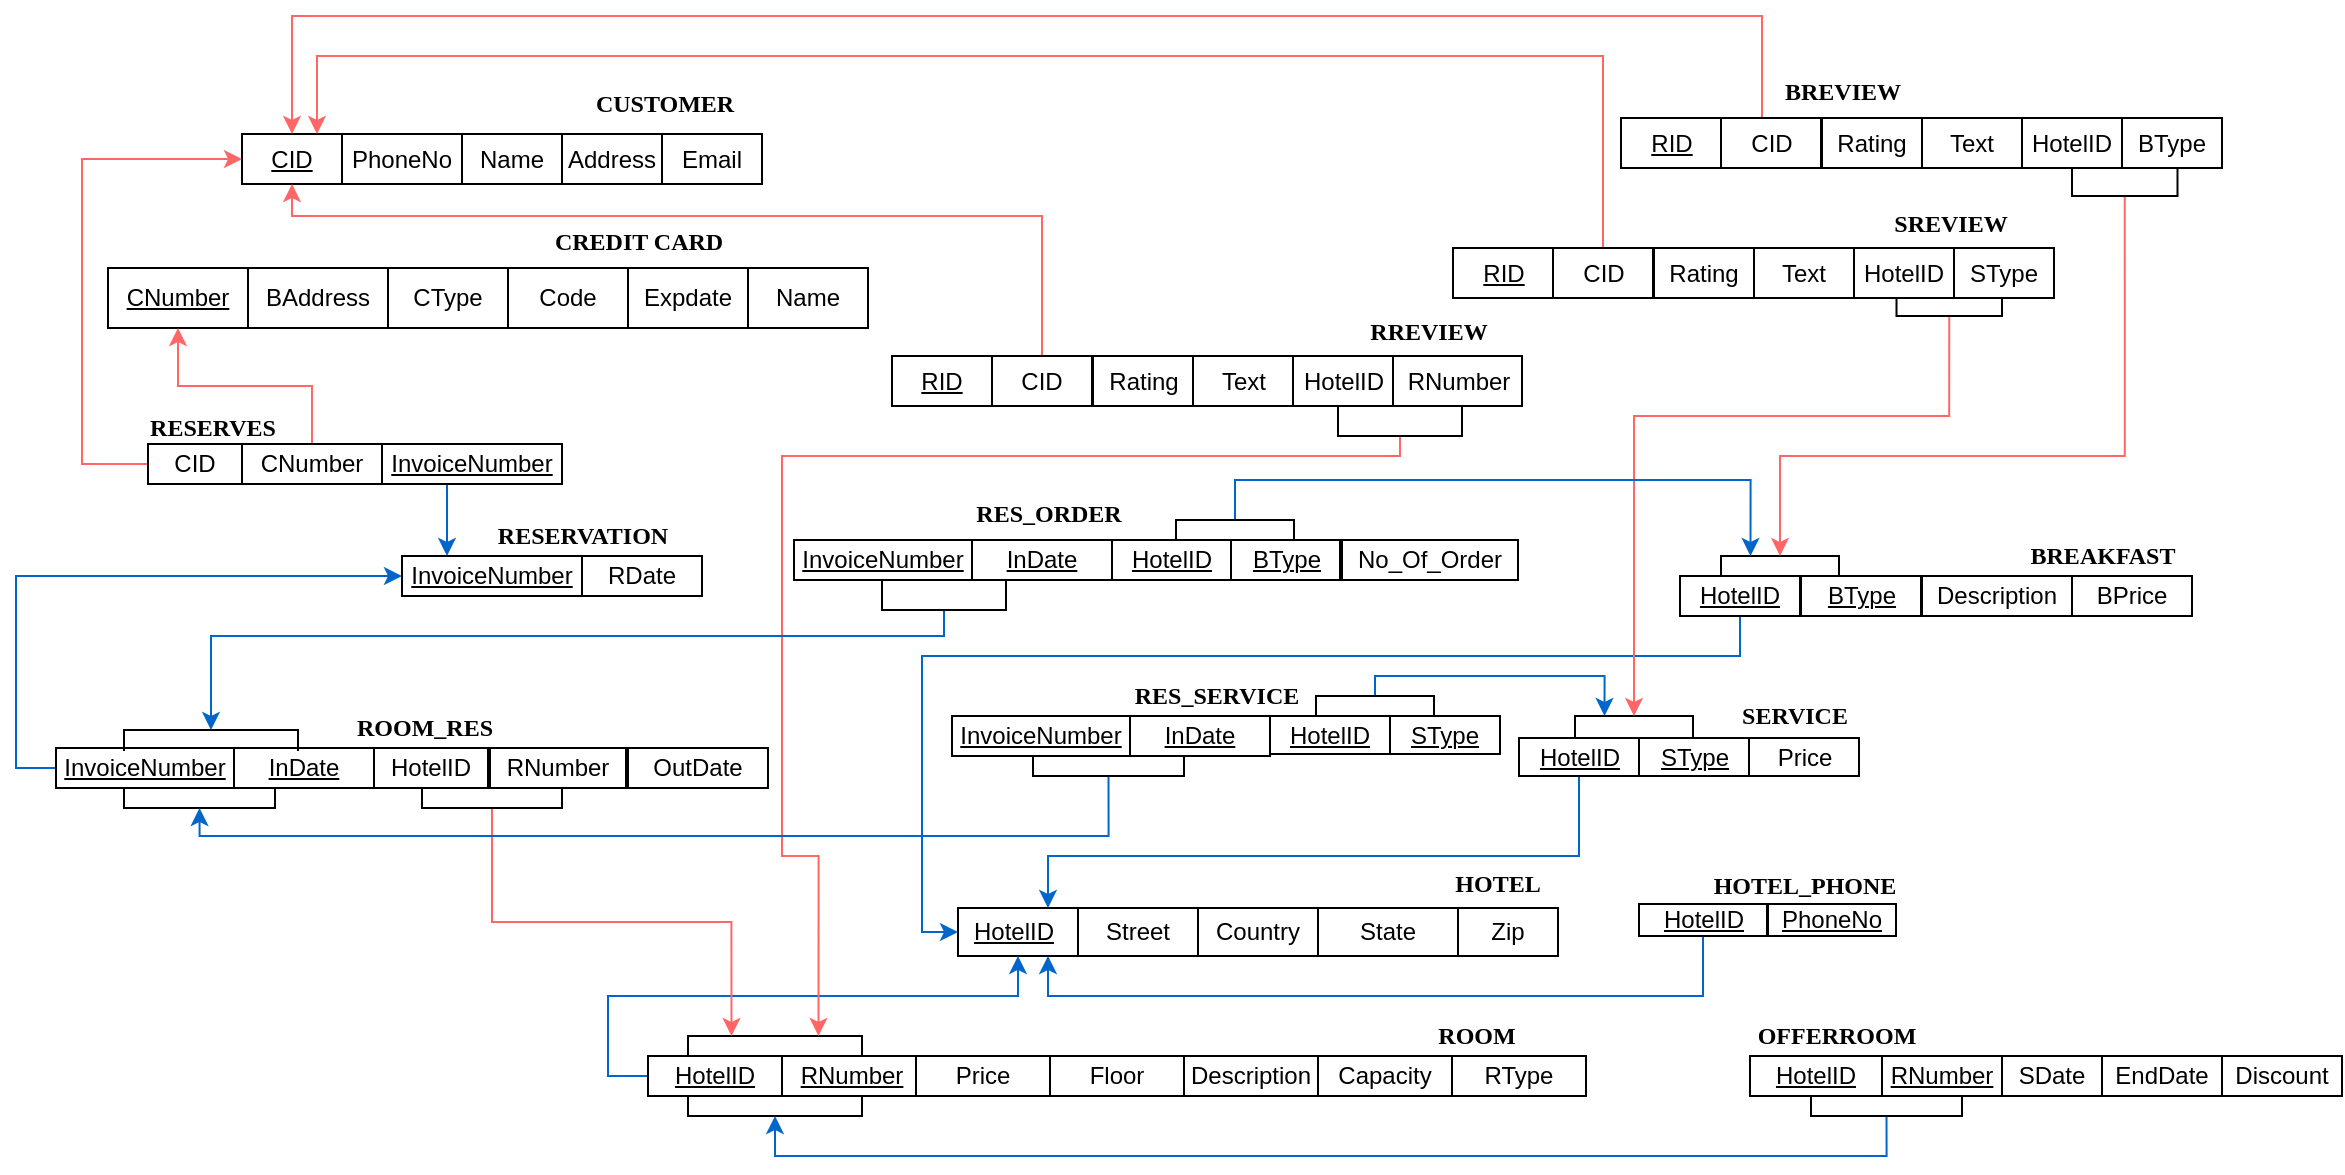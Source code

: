 <mxfile version="13.7.9" type="device" pages="2"><diagram name="Page-1" id="efa7a0a1-bf9b-a30e-e6df-94a7791c09e9"><mxGraphModel dx="2156" dy="666" grid="1" gridSize="10" guides="1" tooltips="1" connect="1" arrows="1" fold="1" page="1" pageScale="1" pageWidth="826" pageHeight="1169" background="#ffffff" math="0" shadow="0"><root><mxCell id="0"/><mxCell id="1" parent="0"/><mxCell id="9nVttLgA1WMZ91mnEe1L-120" value="" style="rounded=0;whiteSpace=wrap;html=1;" parent="1" vertex="1"><mxGeometry x="448" y="876" width="60" height="24" as="geometry"/></mxCell><mxCell id="9nVttLgA1WMZ91mnEe1L-121" value="Zip" style="rounded=0;whiteSpace=wrap;html=1;" parent="1" vertex="1"><mxGeometry x="698" y="876" width="50" height="24" as="geometry"/></mxCell><mxCell id="9nVttLgA1WMZ91mnEe1L-122" value="Street" style="whiteSpace=wrap;html=1;" parent="1" vertex="1"><mxGeometry x="508" y="876" width="60" height="24" as="geometry"/></mxCell><mxCell id="9nVttLgA1WMZ91mnEe1L-127" value="&lt;u&gt;HotelID&lt;/u&gt;" style="text;html=1;strokeColor=none;fillColor=none;align=center;verticalAlign=middle;whiteSpace=wrap;rounded=0;" parent="1" vertex="1"><mxGeometry x="456" y="878" width="40" height="20" as="geometry"/></mxCell><mxCell id="9nVttLgA1WMZ91mnEe1L-128" value="Country" style="rounded=0;whiteSpace=wrap;html=1;" parent="1" vertex="1"><mxGeometry x="568" y="876" width="60" height="24" as="geometry"/></mxCell><mxCell id="9nVttLgA1WMZ91mnEe1L-129" value="State" style="rounded=0;whiteSpace=wrap;html=1;" parent="1" vertex="1"><mxGeometry x="628" y="876" width="70" height="24" as="geometry"/></mxCell><mxCell id="9nVttLgA1WMZ91mnEe1L-130" value="&lt;font face=&quot;Times New Roman&quot;&gt;&lt;b&gt;HOTEL&lt;/b&gt;&lt;/font&gt;" style="text;html=1;strokeColor=none;fillColor=none;align=center;verticalAlign=middle;whiteSpace=wrap;rounded=0;" parent="1" vertex="1"><mxGeometry x="698" y="854" width="40" height="20" as="geometry"/></mxCell><mxCell id="nEgtMDDTX5-OxtlX7NQl-19" style="edgeStyle=orthogonalEdgeStyle;rounded=0;orthogonalLoop=1;jettySize=auto;html=1;exitX=0;exitY=0.5;exitDx=0;exitDy=0;entryX=0.5;entryY=1;entryDx=0;entryDy=0;strokeColor=#0066CC;" parent="1" source="9nVttLgA1WMZ91mnEe1L-131" target="9nVttLgA1WMZ91mnEe1L-120" edge="1"><mxGeometry relative="1" as="geometry"><Array as="points"><mxPoint x="273" y="960"/><mxPoint x="273" y="920"/><mxPoint x="478" y="920"/></Array></mxGeometry></mxCell><mxCell id="9nVttLgA1WMZ91mnEe1L-131" value="&lt;u&gt;HotelID&lt;/u&gt;" style="rounded=0;whiteSpace=wrap;html=1;" parent="1" vertex="1"><mxGeometry x="293" y="950" width="67" height="20" as="geometry"/></mxCell><mxCell id="9nVttLgA1WMZ91mnEe1L-132" value="" style="rounded=0;whiteSpace=wrap;html=1;" parent="1" vertex="1"><mxGeometry x="360" y="950" width="67" height="20" as="geometry"/></mxCell><mxCell id="9nVttLgA1WMZ91mnEe1L-133" value="Price" style="rounded=0;whiteSpace=wrap;html=1;" parent="1" vertex="1"><mxGeometry x="427" y="950" width="67" height="20" as="geometry"/></mxCell><mxCell id="9nVttLgA1WMZ91mnEe1L-134" value="Floor" style="rounded=0;whiteSpace=wrap;html=1;" parent="1" vertex="1"><mxGeometry x="494" y="950" width="67" height="20" as="geometry"/></mxCell><mxCell id="9nVttLgA1WMZ91mnEe1L-135" value="RType" style="rounded=0;whiteSpace=wrap;html=1;" parent="1" vertex="1"><mxGeometry x="695" y="950" width="67" height="20" as="geometry"/></mxCell><mxCell id="9nVttLgA1WMZ91mnEe1L-136" value="Capacity" style="rounded=0;whiteSpace=wrap;html=1;" parent="1" vertex="1"><mxGeometry x="628" y="950" width="67" height="20" as="geometry"/></mxCell><mxCell id="9nVttLgA1WMZ91mnEe1L-137" value="Description" style="rounded=0;whiteSpace=wrap;html=1;" parent="1" vertex="1"><mxGeometry x="561" y="950" width="67" height="20" as="geometry"/></mxCell><mxCell id="9nVttLgA1WMZ91mnEe1L-141" value="&lt;u&gt;RNumber&lt;/u&gt;" style="text;html=1;strokeColor=none;fillColor=none;align=center;verticalAlign=middle;whiteSpace=wrap;rounded=0;" parent="1" vertex="1"><mxGeometry x="375" y="950" width="40" height="20" as="geometry"/></mxCell><mxCell id="9nVttLgA1WMZ91mnEe1L-143" value="&lt;font face=&quot;Times New Roman&quot;&gt;&lt;b&gt;ROOM&lt;/b&gt;&lt;/font&gt;" style="text;html=1;align=center;verticalAlign=middle;resizable=0;points=[];autosize=1;" parent="1" vertex="1"><mxGeometry x="682" y="930" width="50" height="20" as="geometry"/></mxCell><mxCell id="9nVttLgA1WMZ91mnEe1L-144" value="&lt;u&gt;CID&lt;/u&gt;" style="rounded=0;whiteSpace=wrap;html=1;" parent="1" vertex="1"><mxGeometry x="90" y="489" width="50" height="25" as="geometry"/></mxCell><mxCell id="9nVttLgA1WMZ91mnEe1L-145" value="PhoneNo" style="rounded=0;whiteSpace=wrap;html=1;" parent="1" vertex="1"><mxGeometry x="140" y="489" width="60" height="25" as="geometry"/></mxCell><mxCell id="9nVttLgA1WMZ91mnEe1L-146" value="Name" style="rounded=0;whiteSpace=wrap;html=1;" parent="1" vertex="1"><mxGeometry x="200" y="489" width="50" height="25" as="geometry"/></mxCell><mxCell id="9nVttLgA1WMZ91mnEe1L-147" value="Address" style="rounded=0;whiteSpace=wrap;html=1;" parent="1" vertex="1"><mxGeometry x="250" y="489" width="50" height="25" as="geometry"/></mxCell><mxCell id="9nVttLgA1WMZ91mnEe1L-148" value="Email" style="rounded=0;whiteSpace=wrap;html=1;" parent="1" vertex="1"><mxGeometry x="300" y="489" width="50" height="25" as="geometry"/></mxCell><mxCell id="9nVttLgA1WMZ91mnEe1L-149" value="&lt;u&gt;CNumber&lt;/u&gt;" style="rounded=0;whiteSpace=wrap;html=1;" parent="1" vertex="1"><mxGeometry x="23" y="556" width="70" height="30" as="geometry"/></mxCell><mxCell id="9nVttLgA1WMZ91mnEe1L-150" value="BAddress" style="rounded=0;whiteSpace=wrap;html=1;" parent="1" vertex="1"><mxGeometry x="93" y="556" width="70" height="30" as="geometry"/></mxCell><mxCell id="9nVttLgA1WMZ91mnEe1L-151" value="CType" style="rounded=0;whiteSpace=wrap;html=1;" parent="1" vertex="1"><mxGeometry x="163" y="556" width="60" height="30" as="geometry"/></mxCell><mxCell id="9nVttLgA1WMZ91mnEe1L-152" value="Code" style="rounded=0;whiteSpace=wrap;html=1;" parent="1" vertex="1"><mxGeometry x="223" y="556" width="60" height="30" as="geometry"/></mxCell><mxCell id="9nVttLgA1WMZ91mnEe1L-153" value="Expdate" style="rounded=0;whiteSpace=wrap;html=1;" parent="1" vertex="1"><mxGeometry x="283" y="556" width="60" height="30" as="geometry"/></mxCell><mxCell id="9nVttLgA1WMZ91mnEe1L-154" value="Name" style="rounded=0;whiteSpace=wrap;html=1;" parent="1" vertex="1"><mxGeometry x="343" y="556" width="60" height="30" as="geometry"/></mxCell><mxCell id="9nVttLgA1WMZ91mnEe1L-158" value="&lt;font face=&quot;Times New Roman&quot;&gt;&lt;b&gt;CUSTOMER&lt;/b&gt;&lt;/font&gt;" style="text;html=1;align=center;verticalAlign=middle;resizable=0;points=[];autosize=1;" parent="1" vertex="1"><mxGeometry x="261" y="464" width="80" height="20" as="geometry"/></mxCell><mxCell id="9nVttLgA1WMZ91mnEe1L-159" value="&lt;font face=&quot;Times New Roman&quot;&gt;&lt;b&gt;CREDIT CARD&lt;/b&gt;&lt;/font&gt;" style="text;html=1;align=center;verticalAlign=middle;resizable=0;points=[];autosize=1;" parent="1" vertex="1"><mxGeometry x="715.5" y="557" width="100" height="20" as="geometry"/></mxCell><mxCell id="9nVttLgA1WMZ91mnEe1L-161" value="&lt;u&gt;InDate&lt;/u&gt;" style="rounded=0;whiteSpace=wrap;html=1;" parent="1" vertex="1"><mxGeometry x="86" y="796" width="70" height="20" as="geometry"/></mxCell><mxCell id="9nVttLgA1WMZ91mnEe1L-163" value="&lt;font face=&quot;Times New Roman&quot;&gt;&lt;b&gt;ROOM_RES&lt;/b&gt;&lt;/font&gt;" style="text;html=1;align=center;verticalAlign=middle;resizable=0;points=[];autosize=1;" parent="1" vertex="1"><mxGeometry x="141" y="776" width="80" height="20" as="geometry"/></mxCell><mxCell id="9nVttLgA1WMZ91mnEe1L-165" value="&lt;u&gt;SType&lt;/u&gt;" style="rounded=0;whiteSpace=wrap;html=1;" parent="1" vertex="1"><mxGeometry x="788.5" y="791" width="55" height="19" as="geometry"/></mxCell><mxCell id="9nVttLgA1WMZ91mnEe1L-177" style="edgeStyle=orthogonalEdgeStyle;rounded=0;orthogonalLoop=1;jettySize=auto;html=1;exitX=0.5;exitY=1;exitDx=0;exitDy=0;entryX=0.75;entryY=0;entryDx=0;entryDy=0;strokeColor=#0066CC;" parent="1" source="9nVttLgA1WMZ91mnEe1L-167" target="9nVttLgA1WMZ91mnEe1L-120" edge="1"><mxGeometry relative="1" as="geometry"><mxPoint x="396" y="870" as="targetPoint"/><Array as="points"><mxPoint x="759" y="850"/><mxPoint x="493" y="850"/></Array></mxGeometry></mxCell><mxCell id="9nVttLgA1WMZ91mnEe1L-167" value="&lt;u&gt;HotelID&lt;/u&gt;" style="rounded=0;whiteSpace=wrap;html=1;" parent="1" vertex="1"><mxGeometry x="728.5" y="791" width="60" height="19" as="geometry"/></mxCell><mxCell id="9nVttLgA1WMZ91mnEe1L-168" value="Price" style="rounded=0;whiteSpace=wrap;html=1;" parent="1" vertex="1"><mxGeometry x="843.5" y="791" width="55" height="19" as="geometry"/></mxCell><mxCell id="9nVttLgA1WMZ91mnEe1L-176" style="edgeStyle=orthogonalEdgeStyle;rounded=0;orthogonalLoop=1;jettySize=auto;html=1;exitX=0.5;exitY=1;exitDx=0;exitDy=0;strokeColor=#0066CC;entryX=0;entryY=0.5;entryDx=0;entryDy=0;" parent="1" source="9nVttLgA1WMZ91mnEe1L-170" target="9nVttLgA1WMZ91mnEe1L-120" edge="1"><mxGeometry relative="1" as="geometry"><Array as="points"><mxPoint x="839" y="750"/><mxPoint x="430" y="750"/><mxPoint x="430" y="888"/></Array><mxPoint x="450" y="876" as="targetPoint"/></mxGeometry></mxCell><mxCell id="9nVttLgA1WMZ91mnEe1L-170" value="&lt;u&gt;HotelID&lt;/u&gt;" style="rounded=0;whiteSpace=wrap;html=1;" parent="1" vertex="1"><mxGeometry x="809" y="710" width="60" height="20" as="geometry"/></mxCell><mxCell id="9nVttLgA1WMZ91mnEe1L-171" value="&lt;u&gt;BType&lt;/u&gt;" style="rounded=0;whiteSpace=wrap;html=1;" parent="1" vertex="1"><mxGeometry x="869.5" y="710" width="60" height="20" as="geometry"/></mxCell><mxCell id="9nVttLgA1WMZ91mnEe1L-172" value="Description" style="rounded=0;whiteSpace=wrap;html=1;" parent="1" vertex="1"><mxGeometry x="930" y="710" width="75" height="20" as="geometry"/></mxCell><mxCell id="9nVttLgA1WMZ91mnEe1L-173" value="BPrice" style="rounded=0;whiteSpace=wrap;html=1;" parent="1" vertex="1"><mxGeometry x="1005" y="710" width="60" height="20" as="geometry"/></mxCell><mxCell id="9nVttLgA1WMZ91mnEe1L-179" value="&lt;font face=&quot;Times New Roman&quot;&gt;&lt;b&gt;BREAKFAST&lt;/b&gt;&lt;/font&gt;" style="text;html=1;align=center;verticalAlign=middle;resizable=0;points=[];autosize=1;" parent="1" vertex="1"><mxGeometry x="975" y="690" width="90" height="20" as="geometry"/></mxCell><mxCell id="9nVttLgA1WMZ91mnEe1L-180" value="&lt;font face=&quot;Times New Roman&quot;&gt;&lt;b&gt;SERVICE&lt;/b&gt;&lt;/font&gt;" style="text;html=1;align=center;verticalAlign=middle;resizable=0;points=[];autosize=1;" parent="1" vertex="1"><mxGeometry x="831" y="770" width="70" height="20" as="geometry"/></mxCell><mxCell id="9nVttLgA1WMZ91mnEe1L-189" style="edgeStyle=orthogonalEdgeStyle;rounded=0;orthogonalLoop=1;jettySize=auto;html=1;entryX=0.5;entryY=0;entryDx=0;entryDy=0;strokeColor=#FF6666;" parent="1" target="9nVttLgA1WMZ91mnEe1L-144" edge="1"><mxGeometry relative="1" as="geometry"><mxPoint x="850" y="430" as="sourcePoint"/><Array as="points"><mxPoint x="850" y="481"/><mxPoint x="850" y="430"/><mxPoint x="115" y="430"/></Array></mxGeometry></mxCell><mxCell id="9nVttLgA1WMZ91mnEe1L-183" value="CID" style="rounded=0;whiteSpace=wrap;html=1;" parent="1" vertex="1"><mxGeometry x="829.5" y="481" width="50" height="25" as="geometry"/></mxCell><mxCell id="9nVttLgA1WMZ91mnEe1L-184" value="Rating" style="rounded=0;whiteSpace=wrap;html=1;" parent="1" vertex="1"><mxGeometry x="880" y="481" width="50" height="25" as="geometry"/></mxCell><mxCell id="9nVttLgA1WMZ91mnEe1L-185" value="Text" style="rounded=0;whiteSpace=wrap;html=1;" parent="1" vertex="1"><mxGeometry x="930" y="481" width="50" height="25" as="geometry"/></mxCell><mxCell id="9nVttLgA1WMZ91mnEe1L-186" value="HotelID" style="rounded=0;whiteSpace=wrap;html=1;" parent="1" vertex="1"><mxGeometry x="980" y="481" width="50" height="25" as="geometry"/></mxCell><mxCell id="9nVttLgA1WMZ91mnEe1L-187" value="BType" style="rounded=0;whiteSpace=wrap;html=1;" parent="1" vertex="1"><mxGeometry x="1030" y="481" width="50" height="25" as="geometry"/></mxCell><mxCell id="9nVttLgA1WMZ91mnEe1L-188" value="&lt;u&gt;RID&lt;/u&gt;" style="rounded=0;whiteSpace=wrap;html=1;" parent="1" vertex="1"><mxGeometry x="779.5" y="481" width="50" height="25" as="geometry"/></mxCell><mxCell id="nEgtMDDTX5-OxtlX7NQl-12" style="edgeStyle=orthogonalEdgeStyle;rounded=0;orthogonalLoop=1;jettySize=auto;html=1;exitX=0.5;exitY=0;exitDx=0;exitDy=0;entryX=0.75;entryY=0;entryDx=0;entryDy=0;strokeColor=#FF6666;" parent="1" source="9nVttLgA1WMZ91mnEe1L-199" target="9nVttLgA1WMZ91mnEe1L-144" edge="1"><mxGeometry relative="1" as="geometry"><Array as="points"><mxPoint x="771" y="450"/><mxPoint x="128" y="450"/></Array></mxGeometry></mxCell><mxCell id="9nVttLgA1WMZ91mnEe1L-199" value="CID" style="rounded=0;whiteSpace=wrap;html=1;" parent="1" vertex="1"><mxGeometry x="745.5" y="546" width="50" height="25" as="geometry"/></mxCell><mxCell id="9nVttLgA1WMZ91mnEe1L-200" value="Rating" style="rounded=0;whiteSpace=wrap;html=1;" parent="1" vertex="1"><mxGeometry x="796" y="546" width="50" height="25" as="geometry"/></mxCell><mxCell id="9nVttLgA1WMZ91mnEe1L-201" value="Text" style="rounded=0;whiteSpace=wrap;html=1;" parent="1" vertex="1"><mxGeometry x="846" y="546" width="50" height="25" as="geometry"/></mxCell><mxCell id="9nVttLgA1WMZ91mnEe1L-202" value="HotelID" style="rounded=0;whiteSpace=wrap;html=1;" parent="1" vertex="1"><mxGeometry x="896" y="546" width="50" height="25" as="geometry"/></mxCell><mxCell id="9nVttLgA1WMZ91mnEe1L-203" value="SType" style="rounded=0;whiteSpace=wrap;html=1;" parent="1" vertex="1"><mxGeometry x="946" y="546" width="50" height="25" as="geometry"/></mxCell><mxCell id="9nVttLgA1WMZ91mnEe1L-204" value="&lt;u&gt;RID&lt;/u&gt;" style="rounded=0;whiteSpace=wrap;html=1;" parent="1" vertex="1"><mxGeometry x="695.5" y="546" width="50" height="25" as="geometry"/></mxCell><mxCell id="nEgtMDDTX5-OxtlX7NQl-1" value="&lt;font face=&quot;Times New Roman&quot;&gt;&lt;b&gt;CREDIT CARD&lt;/b&gt;&lt;/font&gt;" style="text;html=1;align=center;verticalAlign=middle;resizable=0;points=[];autosize=1;" parent="1" vertex="1"><mxGeometry x="238" y="533" width="100" height="20" as="geometry"/></mxCell><mxCell id="nEgtMDDTX5-OxtlX7NQl-2" value="&lt;font face=&quot;Times New Roman&quot;&gt;&lt;b&gt;BREVIEW&lt;/b&gt;&lt;/font&gt;" style="text;html=1;align=center;verticalAlign=middle;resizable=0;points=[];autosize=1;" parent="1" vertex="1"><mxGeometry x="855" y="458" width="70" height="20" as="geometry"/></mxCell><mxCell id="nEgtMDDTX5-OxtlX7NQl-3" value="&lt;b&gt;&lt;font face=&quot;Times New Roman&quot;&gt;SREVIEW&lt;/font&gt;&lt;/b&gt;" style="text;html=1;align=center;verticalAlign=middle;resizable=0;points=[];autosize=1;" parent="1" vertex="1"><mxGeometry x="909" y="524" width="70" height="20" as="geometry"/></mxCell><mxCell id="nEgtMDDTX5-OxtlX7NQl-13" style="edgeStyle=orthogonalEdgeStyle;rounded=0;orthogonalLoop=1;jettySize=auto;html=1;exitX=0.5;exitY=0;exitDx=0;exitDy=0;entryX=0.5;entryY=1;entryDx=0;entryDy=0;strokeColor=#FF6666;" parent="1" source="nEgtMDDTX5-OxtlX7NQl-4" target="9nVttLgA1WMZ91mnEe1L-144" edge="1"><mxGeometry relative="1" as="geometry"><Array as="points"><mxPoint x="490" y="530"/><mxPoint x="115" y="530"/></Array></mxGeometry></mxCell><mxCell id="nEgtMDDTX5-OxtlX7NQl-4" value="CID" style="rounded=0;whiteSpace=wrap;html=1;" parent="1" vertex="1"><mxGeometry x="465" y="600" width="50" height="25" as="geometry"/></mxCell><mxCell id="nEgtMDDTX5-OxtlX7NQl-5" value="Rating" style="rounded=0;whiteSpace=wrap;html=1;" parent="1" vertex="1"><mxGeometry x="515.5" y="600" width="50" height="25" as="geometry"/></mxCell><mxCell id="nEgtMDDTX5-OxtlX7NQl-6" value="Text" style="rounded=0;whiteSpace=wrap;html=1;" parent="1" vertex="1"><mxGeometry x="565.5" y="600" width="50" height="25" as="geometry"/></mxCell><mxCell id="nEgtMDDTX5-OxtlX7NQl-7" value="HotelID" style="rounded=0;whiteSpace=wrap;html=1;" parent="1" vertex="1"><mxGeometry x="615.5" y="600" width="50" height="25" as="geometry"/></mxCell><mxCell id="nEgtMDDTX5-OxtlX7NQl-8" value="RNumber" style="rounded=0;whiteSpace=wrap;html=1;" parent="1" vertex="1"><mxGeometry x="665.5" y="600" width="64.5" height="25" as="geometry"/></mxCell><mxCell id="nEgtMDDTX5-OxtlX7NQl-9" value="&lt;u&gt;RID&lt;/u&gt;" style="rounded=0;whiteSpace=wrap;html=1;" parent="1" vertex="1"><mxGeometry x="415" y="600" width="50" height="25" as="geometry"/></mxCell><mxCell id="nEgtMDDTX5-OxtlX7NQl-24" value="&lt;font face=&quot;Times New Roman&quot;&gt;&lt;b&gt;RREVIEW&lt;/b&gt;&lt;/font&gt;" style="text;html=1;align=center;verticalAlign=middle;resizable=0;points=[];autosize=1;" parent="1" vertex="1"><mxGeometry x="648" y="578" width="70" height="20" as="geometry"/></mxCell><mxCell id="nEgtMDDTX5-OxtlX7NQl-27" style="edgeStyle=orthogonalEdgeStyle;rounded=0;orthogonalLoop=1;jettySize=auto;html=1;exitX=0.5;exitY=1;exitDx=0;exitDy=0;entryX=0.75;entryY=1;entryDx=0;entryDy=0;strokeColor=#0066CC;" parent="1" source="nEgtMDDTX5-OxtlX7NQl-25" target="9nVttLgA1WMZ91mnEe1L-120" edge="1"><mxGeometry relative="1" as="geometry"><Array as="points"><mxPoint x="821" y="920"/><mxPoint x="493" y="920"/></Array></mxGeometry></mxCell><mxCell id="nEgtMDDTX5-OxtlX7NQl-25" value="&lt;u&gt;HotelID&lt;/u&gt;" style="rounded=0;whiteSpace=wrap;html=1;" parent="1" vertex="1"><mxGeometry x="788.5" y="874" width="64" height="16" as="geometry"/></mxCell><mxCell id="nEgtMDDTX5-OxtlX7NQl-26" value="&lt;u&gt;PhoneNo&lt;/u&gt;" style="rounded=0;whiteSpace=wrap;html=1;" parent="1" vertex="1"><mxGeometry x="853" y="874" width="64" height="16" as="geometry"/></mxCell><mxCell id="nEgtMDDTX5-OxtlX7NQl-28" value="&lt;font face=&quot;Times New Roman&quot;&gt;&lt;b&gt;HOTEL_PHONE&lt;/b&gt;&lt;/font&gt;" style="text;html=1;align=center;verticalAlign=middle;resizable=0;points=[];autosize=1;" parent="1" vertex="1"><mxGeometry x="816" y="855" width="110" height="20" as="geometry"/></mxCell><mxCell id="nEgtMDDTX5-OxtlX7NQl-38" style="edgeStyle=orthogonalEdgeStyle;rounded=0;orthogonalLoop=1;jettySize=auto;html=1;exitX=0;exitY=0.5;exitDx=0;exitDy=0;entryX=0;entryY=0.5;entryDx=0;entryDy=0;strokeColor=#FF6666;" parent="1" source="nEgtMDDTX5-OxtlX7NQl-29" target="9nVttLgA1WMZ91mnEe1L-144" edge="1"><mxGeometry relative="1" as="geometry"><Array as="points"><mxPoint x="10" y="654"/><mxPoint x="10" y="502"/></Array></mxGeometry></mxCell><mxCell id="nEgtMDDTX5-OxtlX7NQl-29" value="CID" style="rounded=0;whiteSpace=wrap;html=1;" parent="1" vertex="1"><mxGeometry x="43" y="644" width="47" height="20" as="geometry"/></mxCell><mxCell id="CG83F-GDAX2XXNqbLBXx-12" style="edgeStyle=orthogonalEdgeStyle;rounded=0;orthogonalLoop=1;jettySize=auto;html=1;exitX=0.5;exitY=0;exitDx=0;exitDy=0;entryX=0.5;entryY=1;entryDx=0;entryDy=0;strokeColor=#FF6666;" parent="1" source="nEgtMDDTX5-OxtlX7NQl-30" target="9nVttLgA1WMZ91mnEe1L-149" edge="1"><mxGeometry relative="1" as="geometry"/></mxCell><mxCell id="nEgtMDDTX5-OxtlX7NQl-30" value="CNumber" style="rounded=0;whiteSpace=wrap;html=1;" parent="1" vertex="1"><mxGeometry x="90" y="644" width="70" height="20" as="geometry"/></mxCell><mxCell id="CG83F-GDAX2XXNqbLBXx-9" style="edgeStyle=orthogonalEdgeStyle;rounded=0;orthogonalLoop=1;jettySize=auto;html=1;exitX=0.5;exitY=1;exitDx=0;exitDy=0;entryX=0.25;entryY=0;entryDx=0;entryDy=0;strokeColor=#0066CC;" parent="1" source="nEgtMDDTX5-OxtlX7NQl-31" target="CG83F-GDAX2XXNqbLBXx-6" edge="1"><mxGeometry relative="1" as="geometry"/></mxCell><mxCell id="nEgtMDDTX5-OxtlX7NQl-31" value="&lt;u&gt;InvoiceNumber&lt;/u&gt;" style="rounded=0;whiteSpace=wrap;html=1;" parent="1" vertex="1"><mxGeometry x="160" y="644" width="90" height="20" as="geometry"/></mxCell><mxCell id="nEgtMDDTX5-OxtlX7NQl-39" value="&lt;font face=&quot;Times New Roman&quot;&gt;&lt;b&gt;RESERVES&lt;/b&gt;&lt;/font&gt;" style="text;html=1;align=center;verticalAlign=middle;resizable=0;points=[];autosize=1;" parent="1" vertex="1"><mxGeometry x="34.5" y="626" width="80" height="20" as="geometry"/></mxCell><mxCell id="nEgtMDDTX5-OxtlX7NQl-40" value="HotelID" style="rounded=0;whiteSpace=wrap;html=1;" parent="1" vertex="1"><mxGeometry x="156" y="796" width="57" height="20" as="geometry"/></mxCell><mxCell id="nEgtMDDTX5-OxtlX7NQl-41" value="RNumber" style="rounded=0;whiteSpace=wrap;html=1;" parent="1" vertex="1"><mxGeometry x="214" y="796" width="68" height="20" as="geometry"/></mxCell><mxCell id="phVcU_1lUUpoFt258UuJ-8" value="&lt;u&gt;HotelID&lt;/u&gt;" style="rounded=0;whiteSpace=wrap;html=1;" parent="1" vertex="1"><mxGeometry x="525" y="692" width="59.5" height="20" as="geometry"/></mxCell><mxCell id="phVcU_1lUUpoFt258UuJ-9" value="&lt;u&gt;BType&lt;/u&gt;" style="rounded=0;whiteSpace=wrap;html=1;" parent="1" vertex="1"><mxGeometry x="584.5" y="692" width="54.5" height="20" as="geometry"/></mxCell><mxCell id="phVcU_1lUUpoFt258UuJ-10" value="&lt;u&gt;InDate&lt;/u&gt;" style="rounded=0;whiteSpace=wrap;html=1;" parent="1" vertex="1"><mxGeometry x="455" y="692" width="70" height="20" as="geometry"/></mxCell><mxCell id="phVcU_1lUUpoFt258UuJ-17" value="&lt;font face=&quot;Times New Roman&quot;&gt;&lt;b&gt;RES_ORDER&lt;/b&gt;&lt;/font&gt;" style="text;html=1;align=center;verticalAlign=middle;resizable=0;points=[];autosize=1;" parent="1" vertex="1"><mxGeometry x="448" y="669" width="90" height="20" as="geometry"/></mxCell><mxCell id="phVcU_1lUUpoFt258UuJ-18" value="&lt;u&gt;InDate&lt;/u&gt;" style="rounded=0;whiteSpace=wrap;html=1;" parent="1" vertex="1"><mxGeometry x="534" y="780" width="70" height="20" as="geometry"/></mxCell><mxCell id="phVcU_1lUUpoFt258UuJ-24" value="&lt;u&gt;HotelID&lt;/u&gt;" style="rounded=0;whiteSpace=wrap;html=1;" parent="1" vertex="1"><mxGeometry x="604" y="780" width="60" height="19" as="geometry"/></mxCell><mxCell id="phVcU_1lUUpoFt258UuJ-27" value="&lt;u&gt;SType&lt;/u&gt;" style="rounded=0;whiteSpace=wrap;html=1;" parent="1" vertex="1"><mxGeometry x="664" y="780" width="55" height="19" as="geometry"/></mxCell><mxCell id="phVcU_1lUUpoFt258UuJ-30" value="No_Of_Order" style="rounded=0;whiteSpace=wrap;html=1;" parent="1" vertex="1"><mxGeometry x="640" y="692" width="88" height="20" as="geometry"/></mxCell><mxCell id="phVcU_1lUUpoFt258UuJ-31" value="&lt;font face=&quot;Times New Roman&quot;&gt;&lt;b&gt;RES_SERVICE&lt;/b&gt;&lt;/font&gt;" style="text;html=1;align=center;verticalAlign=middle;resizable=0;points=[];autosize=1;" parent="1" vertex="1"><mxGeometry x="527" y="760" width="100" height="20" as="geometry"/></mxCell><mxCell id="phVcU_1lUUpoFt258UuJ-32" value="&lt;u&gt;HotelID&lt;/u&gt;" style="rounded=0;whiteSpace=wrap;html=1;" parent="1" vertex="1"><mxGeometry x="844" y="950" width="66" height="20" as="geometry"/></mxCell><mxCell id="phVcU_1lUUpoFt258UuJ-33" value="&lt;u&gt;RNumber&lt;/u&gt;" style="rounded=0;whiteSpace=wrap;html=1;" parent="1" vertex="1"><mxGeometry x="910" y="950" width="60" height="20" as="geometry"/></mxCell><mxCell id="phVcU_1lUUpoFt258UuJ-34" value="SDate" style="rounded=0;whiteSpace=wrap;html=1;" parent="1" vertex="1"><mxGeometry x="970" y="950" width="50" height="20" as="geometry"/></mxCell><mxCell id="phVcU_1lUUpoFt258UuJ-35" value="Discount" style="rounded=0;whiteSpace=wrap;html=1;" parent="1" vertex="1"><mxGeometry x="1080" y="950" width="60" height="20" as="geometry"/></mxCell><mxCell id="phVcU_1lUUpoFt258UuJ-36" value="EndDate" style="rounded=0;whiteSpace=wrap;html=1;" parent="1" vertex="1"><mxGeometry x="1020" y="950" width="60" height="20" as="geometry"/></mxCell><mxCell id="phVcU_1lUUpoFt258UuJ-44" value="" style="shape=partialRectangle;whiteSpace=wrap;html=1;bottom=1;right=1;left=1;top=0;fillColor=none;routingCenterX=-0.5;strokeColor=#000000;" parent="1" vertex="1"><mxGeometry x="313" y="970" width="87" height="10" as="geometry"/></mxCell><mxCell id="CG83F-GDAX2XXNqbLBXx-2" style="edgeStyle=orthogonalEdgeStyle;rounded=0;orthogonalLoop=1;jettySize=auto;html=1;exitX=0.5;exitY=1;exitDx=0;exitDy=0;entryX=0.5;entryY=1;entryDx=0;entryDy=0;strokeColor=#0066CC;" parent="1" source="phVcU_1lUUpoFt258UuJ-45" target="phVcU_1lUUpoFt258UuJ-44" edge="1"><mxGeometry relative="1" as="geometry"/></mxCell><mxCell id="phVcU_1lUUpoFt258UuJ-45" value="" style="shape=partialRectangle;whiteSpace=wrap;html=1;bottom=1;right=1;left=1;top=0;fillColor=none;routingCenterX=-0.5;strokeColor=#000000;" parent="1" vertex="1"><mxGeometry x="874.5" y="970" width="75.5" height="10" as="geometry"/></mxCell><mxCell id="phVcU_1lUUpoFt258UuJ-47" value="&lt;font face=&quot;Times New Roman&quot;&gt;&lt;b&gt;OFFERROOM&lt;/b&gt;&lt;/font&gt;" style="text;html=1;align=center;verticalAlign=middle;resizable=0;points=[];autosize=1;" parent="1" vertex="1"><mxGeometry x="842" y="930" width="90" height="20" as="geometry"/></mxCell><mxCell id="phVcU_1lUUpoFt258UuJ-48" value="" style="shape=partialRectangle;whiteSpace=wrap;html=1;bottom=1;right=1;left=1;top=0;fillColor=none;routingCenterX=-0.5;direction=west;" parent="1" vertex="1"><mxGeometry x="313" y="940" width="87" height="10" as="geometry"/></mxCell><mxCell id="CG83F-GDAX2XXNqbLBXx-24" style="edgeStyle=orthogonalEdgeStyle;rounded=0;orthogonalLoop=1;jettySize=auto;html=1;exitX=0.5;exitY=1;exitDx=0;exitDy=0;entryX=0.75;entryY=1;entryDx=0;entryDy=0;strokeColor=#FF6666;" parent="1" source="phVcU_1lUUpoFt258UuJ-52" target="phVcU_1lUUpoFt258UuJ-48" edge="1"><mxGeometry relative="1" as="geometry"/></mxCell><mxCell id="phVcU_1lUUpoFt258UuJ-52" value="" style="shape=partialRectangle;whiteSpace=wrap;html=1;bottom=1;right=1;left=1;top=0;fillColor=none;routingCenterX=-0.5;" parent="1" vertex="1"><mxGeometry x="180" y="816" width="70" height="10" as="geometry"/></mxCell><mxCell id="phVcU_1lUUpoFt258UuJ-57" style="edgeStyle=orthogonalEdgeStyle;rounded=0;orthogonalLoop=1;jettySize=auto;html=1;exitX=0.5;exitY=1;exitDx=0;exitDy=0;entryX=0.25;entryY=1;entryDx=0;entryDy=0;strokeColor=#FF6666;" parent="1" source="phVcU_1lUUpoFt258UuJ-54" target="phVcU_1lUUpoFt258UuJ-48" edge="1"><mxGeometry relative="1" as="geometry"><Array as="points"><mxPoint x="669" y="650"/><mxPoint x="360" y="650"/><mxPoint x="360" y="850"/><mxPoint x="378" y="850"/></Array></mxGeometry></mxCell><mxCell id="phVcU_1lUUpoFt258UuJ-54" value="" style="shape=partialRectangle;whiteSpace=wrap;html=1;bottom=1;right=1;left=1;top=0;fillColor=none;routingCenterX=-0.5;" parent="1" vertex="1"><mxGeometry x="638" y="625" width="62" height="15" as="geometry"/></mxCell><mxCell id="phVcU_1lUUpoFt258UuJ-62" style="edgeStyle=orthogonalEdgeStyle;rounded=0;orthogonalLoop=1;jettySize=auto;html=1;exitX=0.5;exitY=1;exitDx=0;exitDy=0;entryX=0.75;entryY=1;entryDx=0;entryDy=0;strokeColor=#0066CC;" parent="1" source="phVcU_1lUUpoFt258UuJ-59" target="phVcU_1lUUpoFt258UuJ-63" edge="1"><mxGeometry relative="1" as="geometry"><mxPoint x="770" y="775" as="targetPoint"/><Array as="points"><mxPoint x="657" y="760"/><mxPoint x="771" y="760"/></Array></mxGeometry></mxCell><mxCell id="phVcU_1lUUpoFt258UuJ-59" value="" style="shape=partialRectangle;whiteSpace=wrap;html=1;bottom=1;right=1;left=1;top=0;fillColor=none;routingCenterX=-0.5;direction=west;strokeColor=#000000;" parent="1" vertex="1"><mxGeometry x="627" y="770" width="59" height="10" as="geometry"/></mxCell><mxCell id="phVcU_1lUUpoFt258UuJ-63" value="" style="shape=partialRectangle;whiteSpace=wrap;html=1;bottom=1;right=1;left=1;top=0;fillColor=none;routingCenterX=-0.5;direction=west;" parent="1" vertex="1"><mxGeometry x="756.5" y="780" width="59" height="10" as="geometry"/></mxCell><mxCell id="phVcU_1lUUpoFt258UuJ-65" style="edgeStyle=orthogonalEdgeStyle;rounded=0;orthogonalLoop=1;jettySize=auto;html=1;exitX=0.5;exitY=1;exitDx=0;exitDy=0;entryX=0.5;entryY=1;entryDx=0;entryDy=0;strokeColor=#FF6666;" parent="1" source="phVcU_1lUUpoFt258UuJ-64" target="phVcU_1lUUpoFt258UuJ-63" edge="1"><mxGeometry relative="1" as="geometry"><Array as="points"><mxPoint x="944" y="630"/><mxPoint x="786" y="630"/></Array></mxGeometry></mxCell><mxCell id="phVcU_1lUUpoFt258UuJ-64" value="" style="shape=partialRectangle;whiteSpace=wrap;html=1;bottom=1;right=1;left=1;top=0;fillColor=none;routingCenterX=-0.5;" parent="1" vertex="1"><mxGeometry x="917.25" y="571" width="52.75" height="9" as="geometry"/></mxCell><mxCell id="phVcU_1lUUpoFt258UuJ-67" value="" style="shape=partialRectangle;whiteSpace=wrap;html=1;bottom=1;right=1;left=1;top=0;fillColor=none;routingCenterX=-0.5;direction=west;" parent="1" vertex="1"><mxGeometry x="829.5" y="700" width="59" height="10" as="geometry"/></mxCell><mxCell id="phVcU_1lUUpoFt258UuJ-69" style="edgeStyle=orthogonalEdgeStyle;rounded=0;orthogonalLoop=1;jettySize=auto;html=1;exitX=0.5;exitY=1;exitDx=0;exitDy=0;entryX=0.5;entryY=1;entryDx=0;entryDy=0;strokeColor=#FF6666;" parent="1" source="phVcU_1lUUpoFt258UuJ-68" target="phVcU_1lUUpoFt258UuJ-67" edge="1"><mxGeometry relative="1" as="geometry"><Array as="points"><mxPoint x="1031" y="650"/><mxPoint x="859" y="650"/></Array></mxGeometry></mxCell><mxCell id="phVcU_1lUUpoFt258UuJ-68" value="" style="shape=partialRectangle;whiteSpace=wrap;html=1;bottom=1;right=1;left=1;top=0;fillColor=none;routingCenterX=-0.5;" parent="1" vertex="1"><mxGeometry x="1005" y="506" width="52.75" height="14" as="geometry"/></mxCell><mxCell id="phVcU_1lUUpoFt258UuJ-71" style="edgeStyle=orthogonalEdgeStyle;rounded=0;orthogonalLoop=1;jettySize=auto;html=1;exitX=0.5;exitY=1;exitDx=0;exitDy=0;entryX=0.75;entryY=1;entryDx=0;entryDy=0;strokeColor=#0066CC;" parent="1" source="phVcU_1lUUpoFt258UuJ-70" target="phVcU_1lUUpoFt258UuJ-67" edge="1"><mxGeometry relative="1" as="geometry"/></mxCell><mxCell id="phVcU_1lUUpoFt258UuJ-70" value="" style="shape=partialRectangle;whiteSpace=wrap;html=1;bottom=1;right=1;left=1;top=0;fillColor=none;routingCenterX=-0.5;direction=west;strokeColor=#000000;" parent="1" vertex="1"><mxGeometry x="557" y="682" width="59" height="10" as="geometry"/></mxCell><mxCell id="CG83F-GDAX2XXNqbLBXx-15" style="edgeStyle=orthogonalEdgeStyle;rounded=0;orthogonalLoop=1;jettySize=auto;html=1;exitX=0;exitY=0.5;exitDx=0;exitDy=0;entryX=0;entryY=0.5;entryDx=0;entryDy=0;strokeColor=#0066CC;" parent="1" source="CG83F-GDAX2XXNqbLBXx-3" target="CG83F-GDAX2XXNqbLBXx-6" edge="1"><mxGeometry relative="1" as="geometry"/></mxCell><mxCell id="CG83F-GDAX2XXNqbLBXx-3" value="&lt;u&gt;InvoiceNumber&lt;/u&gt;" style="rounded=0;whiteSpace=wrap;html=1;" parent="1" vertex="1"><mxGeometry x="-3" y="796" width="89" height="20" as="geometry"/></mxCell><mxCell id="CG83F-GDAX2XXNqbLBXx-6" value="&lt;u&gt;InvoiceNumber&lt;/u&gt;" style="rounded=0;whiteSpace=wrap;html=1;" parent="1" vertex="1"><mxGeometry x="170" y="700" width="90" height="20" as="geometry"/></mxCell><mxCell id="CG83F-GDAX2XXNqbLBXx-7" value="RDate" style="rounded=0;whiteSpace=wrap;html=1;" parent="1" vertex="1"><mxGeometry x="260" y="700" width="60" height="20" as="geometry"/></mxCell><mxCell id="CG83F-GDAX2XXNqbLBXx-8" value="&lt;font face=&quot;Times New Roman&quot;&gt;&lt;b&gt;RESERVATION&lt;/b&gt;&lt;/font&gt;" style="text;html=1;align=center;verticalAlign=middle;resizable=0;points=[];autosize=1;" parent="1" vertex="1"><mxGeometry x="210" y="680" width="100" height="20" as="geometry"/></mxCell><mxCell id="CG83F-GDAX2XXNqbLBXx-13" value="&lt;u&gt;InvoiceNumber&lt;/u&gt;" style="rounded=0;whiteSpace=wrap;html=1;" parent="1" vertex="1"><mxGeometry x="366" y="692" width="89" height="20" as="geometry"/></mxCell><mxCell id="CG83F-GDAX2XXNqbLBXx-14" value="" style="shape=partialRectangle;whiteSpace=wrap;html=1;bottom=1;right=1;left=1;top=0;fillColor=none;routingCenterX=-0.5;direction=west;" parent="1" vertex="1"><mxGeometry x="31" y="787" width="87" height="10" as="geometry"/></mxCell><mxCell id="CG83F-GDAX2XXNqbLBXx-17" style="edgeStyle=orthogonalEdgeStyle;rounded=0;orthogonalLoop=1;jettySize=auto;html=1;exitX=0.5;exitY=1;exitDx=0;exitDy=0;entryX=0.5;entryY=1;entryDx=0;entryDy=0;strokeColor=#0066CC;" parent="1" source="CG83F-GDAX2XXNqbLBXx-16" target="CG83F-GDAX2XXNqbLBXx-14" edge="1"><mxGeometry relative="1" as="geometry"><Array as="points"><mxPoint x="441" y="740"/><mxPoint x="75" y="740"/></Array></mxGeometry></mxCell><mxCell id="CG83F-GDAX2XXNqbLBXx-16" value="" style="shape=partialRectangle;whiteSpace=wrap;html=1;bottom=1;right=1;left=1;top=0;fillColor=none;routingCenterX=-0.5;" parent="1" vertex="1"><mxGeometry x="410" y="712" width="62" height="15" as="geometry"/></mxCell><mxCell id="CG83F-GDAX2XXNqbLBXx-19" value="&lt;u&gt;InvoiceNumber&lt;/u&gt;" style="rounded=0;whiteSpace=wrap;html=1;" parent="1" vertex="1"><mxGeometry x="445" y="780" width="89" height="20" as="geometry"/></mxCell><mxCell id="CG83F-GDAX2XXNqbLBXx-20" value="" style="shape=partialRectangle;whiteSpace=wrap;html=1;bottom=1;right=1;left=1;top=0;fillColor=none;routingCenterX=-0.5;strokeColor=#000000;" parent="1" vertex="1"><mxGeometry x="31" y="816" width="75.5" height="10" as="geometry"/></mxCell><mxCell id="CG83F-GDAX2XXNqbLBXx-23" style="edgeStyle=orthogonalEdgeStyle;rounded=0;orthogonalLoop=1;jettySize=auto;html=1;exitX=0.5;exitY=1;exitDx=0;exitDy=0;entryX=0.5;entryY=1;entryDx=0;entryDy=0;strokeColor=#0066CC;" parent="1" source="CG83F-GDAX2XXNqbLBXx-21" target="CG83F-GDAX2XXNqbLBXx-20" edge="1"><mxGeometry relative="1" as="geometry"><Array as="points"><mxPoint x="523" y="840"/><mxPoint x="69" y="840"/></Array></mxGeometry></mxCell><mxCell id="CG83F-GDAX2XXNqbLBXx-21" value="" style="shape=partialRectangle;whiteSpace=wrap;html=1;bottom=1;right=1;left=1;top=0;fillColor=none;routingCenterX=-0.5;strokeColor=#000000;" parent="1" vertex="1"><mxGeometry x="485.5" y="800" width="75.5" height="10" as="geometry"/></mxCell><mxCell id="CG83F-GDAX2XXNqbLBXx-25" value="OutDate" style="rounded=0;whiteSpace=wrap;html=1;" parent="1" vertex="1"><mxGeometry x="283" y="796" width="70" height="20" as="geometry"/></mxCell></root></mxGraphModel></diagram><diagram id="SNtcKSTqpS5UsxFqEq6J" name="Table List"><mxGraphModel dx="1662" dy="832" grid="1" gridSize="10" guides="1" tooltips="1" connect="1" arrows="1" fold="1" page="1" pageScale="1" pageWidth="850" pageHeight="1100" math="0" shadow="0"><root><mxCell id="syH6ckA_uppM_ukHmLJ--0"/><mxCell id="syH6ckA_uppM_ukHmLJ--1" parent="syH6ckA_uppM_ukHmLJ--0"/><mxCell id="htYe-3EE0SzCXGe0e3qe-0" value="" style="rounded=0;whiteSpace=wrap;html=1;" vertex="1" parent="syH6ckA_uppM_ukHmLJ--1"><mxGeometry x="63" y="906" width="60" height="24" as="geometry"/></mxCell><mxCell id="htYe-3EE0SzCXGe0e3qe-1" value="Zip" style="rounded=0;whiteSpace=wrap;html=1;" vertex="1" parent="syH6ckA_uppM_ukHmLJ--1"><mxGeometry x="313" y="906" width="50" height="24" as="geometry"/></mxCell><mxCell id="htYe-3EE0SzCXGe0e3qe-2" value="Street" style="whiteSpace=wrap;html=1;" vertex="1" parent="syH6ckA_uppM_ukHmLJ--1"><mxGeometry x="123" y="906" width="60" height="24" as="geometry"/></mxCell><mxCell id="htYe-3EE0SzCXGe0e3qe-3" value="&lt;u&gt;HotelID&lt;/u&gt;" style="text;html=1;strokeColor=none;fillColor=none;align=center;verticalAlign=middle;whiteSpace=wrap;rounded=0;" vertex="1" parent="syH6ckA_uppM_ukHmLJ--1"><mxGeometry x="71" y="908" width="40" height="20" as="geometry"/></mxCell><mxCell id="htYe-3EE0SzCXGe0e3qe-4" value="Country" style="rounded=0;whiteSpace=wrap;html=1;" vertex="1" parent="syH6ckA_uppM_ukHmLJ--1"><mxGeometry x="183" y="906" width="60" height="24" as="geometry"/></mxCell><mxCell id="htYe-3EE0SzCXGe0e3qe-5" value="State" style="rounded=0;whiteSpace=wrap;html=1;" vertex="1" parent="syH6ckA_uppM_ukHmLJ--1"><mxGeometry x="243" y="906" width="70" height="24" as="geometry"/></mxCell><mxCell id="htYe-3EE0SzCXGe0e3qe-6" value="&lt;font face=&quot;Times New Roman&quot;&gt;&lt;b&gt;HOTEL&lt;/b&gt;&lt;/font&gt;" style="text;html=1;strokeColor=none;fillColor=none;align=center;verticalAlign=middle;whiteSpace=wrap;rounded=0;" vertex="1" parent="syH6ckA_uppM_ukHmLJ--1"><mxGeometry x="313" y="884" width="40" height="20" as="geometry"/></mxCell><mxCell id="htYe-3EE0SzCXGe0e3qe-8" value="&lt;u&gt;HotelID&lt;/u&gt;" style="rounded=0;whiteSpace=wrap;html=1;" vertex="1" parent="syH6ckA_uppM_ukHmLJ--1"><mxGeometry x="63" y="970" width="67" height="20" as="geometry"/></mxCell><mxCell id="htYe-3EE0SzCXGe0e3qe-9" value="" style="rounded=0;whiteSpace=wrap;html=1;" vertex="1" parent="syH6ckA_uppM_ukHmLJ--1"><mxGeometry x="130" y="970" width="67" height="20" as="geometry"/></mxCell><mxCell id="htYe-3EE0SzCXGe0e3qe-10" value="Price" style="rounded=0;whiteSpace=wrap;html=1;" vertex="1" parent="syH6ckA_uppM_ukHmLJ--1"><mxGeometry x="197" y="970" width="67" height="20" as="geometry"/></mxCell><mxCell id="htYe-3EE0SzCXGe0e3qe-11" value="Floor" style="rounded=0;whiteSpace=wrap;html=1;" vertex="1" parent="syH6ckA_uppM_ukHmLJ--1"><mxGeometry x="264" y="970" width="67" height="20" as="geometry"/></mxCell><mxCell id="htYe-3EE0SzCXGe0e3qe-12" value="RType" style="rounded=0;whiteSpace=wrap;html=1;" vertex="1" parent="syH6ckA_uppM_ukHmLJ--1"><mxGeometry x="465" y="970" width="67" height="20" as="geometry"/></mxCell><mxCell id="htYe-3EE0SzCXGe0e3qe-13" value="Capacity" style="rounded=0;whiteSpace=wrap;html=1;" vertex="1" parent="syH6ckA_uppM_ukHmLJ--1"><mxGeometry x="398" y="970" width="67" height="20" as="geometry"/></mxCell><mxCell id="htYe-3EE0SzCXGe0e3qe-14" value="Description" style="rounded=0;whiteSpace=wrap;html=1;" vertex="1" parent="syH6ckA_uppM_ukHmLJ--1"><mxGeometry x="331" y="970" width="67" height="20" as="geometry"/></mxCell><mxCell id="htYe-3EE0SzCXGe0e3qe-15" value="&lt;u&gt;RNumber&lt;/u&gt;" style="text;html=1;strokeColor=none;fillColor=none;align=center;verticalAlign=middle;whiteSpace=wrap;rounded=0;" vertex="1" parent="syH6ckA_uppM_ukHmLJ--1"><mxGeometry x="145" y="970" width="40" height="20" as="geometry"/></mxCell><mxCell id="htYe-3EE0SzCXGe0e3qe-16" value="&lt;font face=&quot;Times New Roman&quot;&gt;&lt;b&gt;ROOM&lt;/b&gt;&lt;/font&gt;" style="text;html=1;align=center;verticalAlign=middle;resizable=0;points=[];autosize=1;" vertex="1" parent="syH6ckA_uppM_ukHmLJ--1"><mxGeometry x="452" y="950" width="50" height="20" as="geometry"/></mxCell><mxCell id="htYe-3EE0SzCXGe0e3qe-17" value="&lt;u&gt;CID&lt;/u&gt;" style="rounded=0;whiteSpace=wrap;html=1;" vertex="1" parent="syH6ckA_uppM_ukHmLJ--1"><mxGeometry x="63" y="55" width="50" height="25" as="geometry"/></mxCell><mxCell id="htYe-3EE0SzCXGe0e3qe-18" value="PhoneNo" style="rounded=0;whiteSpace=wrap;html=1;" vertex="1" parent="syH6ckA_uppM_ukHmLJ--1"><mxGeometry x="113" y="55" width="60" height="25" as="geometry"/></mxCell><mxCell id="htYe-3EE0SzCXGe0e3qe-19" value="Name" style="rounded=0;whiteSpace=wrap;html=1;" vertex="1" parent="syH6ckA_uppM_ukHmLJ--1"><mxGeometry x="173" y="55" width="50" height="25" as="geometry"/></mxCell><mxCell id="htYe-3EE0SzCXGe0e3qe-20" value="Address" style="rounded=0;whiteSpace=wrap;html=1;" vertex="1" parent="syH6ckA_uppM_ukHmLJ--1"><mxGeometry x="223" y="55" width="50" height="25" as="geometry"/></mxCell><mxCell id="htYe-3EE0SzCXGe0e3qe-21" value="Email" style="rounded=0;whiteSpace=wrap;html=1;" vertex="1" parent="syH6ckA_uppM_ukHmLJ--1"><mxGeometry x="273" y="55" width="50" height="25" as="geometry"/></mxCell><mxCell id="htYe-3EE0SzCXGe0e3qe-22" value="&lt;u&gt;CNumber&lt;/u&gt;" style="rounded=0;whiteSpace=wrap;html=1;" vertex="1" parent="syH6ckA_uppM_ukHmLJ--1"><mxGeometry x="63" y="133" width="70" height="30" as="geometry"/></mxCell><mxCell id="htYe-3EE0SzCXGe0e3qe-23" value="BAddress" style="rounded=0;whiteSpace=wrap;html=1;" vertex="1" parent="syH6ckA_uppM_ukHmLJ--1"><mxGeometry x="133" y="133" width="70" height="30" as="geometry"/></mxCell><mxCell id="htYe-3EE0SzCXGe0e3qe-24" value="CType" style="rounded=0;whiteSpace=wrap;html=1;" vertex="1" parent="syH6ckA_uppM_ukHmLJ--1"><mxGeometry x="203" y="133" width="60" height="30" as="geometry"/></mxCell><mxCell id="htYe-3EE0SzCXGe0e3qe-25" value="Code" style="rounded=0;whiteSpace=wrap;html=1;" vertex="1" parent="syH6ckA_uppM_ukHmLJ--1"><mxGeometry x="263" y="133" width="60" height="30" as="geometry"/></mxCell><mxCell id="htYe-3EE0SzCXGe0e3qe-26" value="Expdate" style="rounded=0;whiteSpace=wrap;html=1;" vertex="1" parent="syH6ckA_uppM_ukHmLJ--1"><mxGeometry x="323" y="133" width="60" height="30" as="geometry"/></mxCell><mxCell id="htYe-3EE0SzCXGe0e3qe-27" value="Name" style="rounded=0;whiteSpace=wrap;html=1;" vertex="1" parent="syH6ckA_uppM_ukHmLJ--1"><mxGeometry x="383" y="133" width="60" height="30" as="geometry"/></mxCell><mxCell id="htYe-3EE0SzCXGe0e3qe-28" value="&lt;font face=&quot;Times New Roman&quot;&gt;&lt;b&gt;CUSTOMER&lt;/b&gt;&lt;/font&gt;" style="text;html=1;align=center;verticalAlign=middle;resizable=0;points=[];autosize=1;" vertex="1" parent="syH6ckA_uppM_ukHmLJ--1"><mxGeometry x="234" y="30" width="80" height="20" as="geometry"/></mxCell><mxCell id="htYe-3EE0SzCXGe0e3qe-30" value="&lt;u&gt;InDate&lt;/u&gt;" style="rounded=0;whiteSpace=wrap;html=1;" vertex="1" parent="syH6ckA_uppM_ukHmLJ--1"><mxGeometry x="148.5" y="720" width="70" height="20" as="geometry"/></mxCell><mxCell id="htYe-3EE0SzCXGe0e3qe-31" value="&lt;font face=&quot;Times New Roman&quot;&gt;&lt;b&gt;ROOM_RES&lt;/b&gt;&lt;/font&gt;" style="text;html=1;align=center;verticalAlign=middle;resizable=0;points=[];autosize=1;" vertex="1" parent="syH6ckA_uppM_ukHmLJ--1"><mxGeometry x="203.5" y="700" width="80" height="20" as="geometry"/></mxCell><mxCell id="htYe-3EE0SzCXGe0e3qe-32" value="&lt;u&gt;SType&lt;/u&gt;" style="rounded=0;whiteSpace=wrap;html=1;" vertex="1" parent="syH6ckA_uppM_ukHmLJ--1"><mxGeometry x="123" y="851" width="55" height="19" as="geometry"/></mxCell><mxCell id="htYe-3EE0SzCXGe0e3qe-34" value="&lt;u&gt;HotelID&lt;/u&gt;" style="rounded=0;whiteSpace=wrap;html=1;" vertex="1" parent="syH6ckA_uppM_ukHmLJ--1"><mxGeometry x="63" y="851" width="60" height="19" as="geometry"/></mxCell><mxCell id="htYe-3EE0SzCXGe0e3qe-35" value="Price" style="rounded=0;whiteSpace=wrap;html=1;" vertex="1" parent="syH6ckA_uppM_ukHmLJ--1"><mxGeometry x="178" y="851" width="55" height="19" as="geometry"/></mxCell><mxCell id="htYe-3EE0SzCXGe0e3qe-37" value="&lt;u&gt;HotelID&lt;/u&gt;" style="rounded=0;whiteSpace=wrap;html=1;" vertex="1" parent="syH6ckA_uppM_ukHmLJ--1"><mxGeometry x="56" y="650" width="60" height="20" as="geometry"/></mxCell><mxCell id="htYe-3EE0SzCXGe0e3qe-38" value="&lt;u&gt;BType&lt;/u&gt;" style="rounded=0;whiteSpace=wrap;html=1;" vertex="1" parent="syH6ckA_uppM_ukHmLJ--1"><mxGeometry x="116.5" y="650" width="60" height="20" as="geometry"/></mxCell><mxCell id="htYe-3EE0SzCXGe0e3qe-39" value="Description" style="rounded=0;whiteSpace=wrap;html=1;" vertex="1" parent="syH6ckA_uppM_ukHmLJ--1"><mxGeometry x="177" y="650" width="75" height="20" as="geometry"/></mxCell><mxCell id="htYe-3EE0SzCXGe0e3qe-40" value="BPrice" style="rounded=0;whiteSpace=wrap;html=1;" vertex="1" parent="syH6ckA_uppM_ukHmLJ--1"><mxGeometry x="252" y="650" width="60" height="20" as="geometry"/></mxCell><mxCell id="htYe-3EE0SzCXGe0e3qe-41" value="&lt;font face=&quot;Times New Roman&quot;&gt;&lt;b&gt;BREAKFAST&lt;/b&gt;&lt;/font&gt;" style="text;html=1;align=center;verticalAlign=middle;resizable=0;points=[];autosize=1;" vertex="1" parent="syH6ckA_uppM_ukHmLJ--1"><mxGeometry x="222" y="630" width="90" height="20" as="geometry"/></mxCell><mxCell id="htYe-3EE0SzCXGe0e3qe-42" value="&lt;font face=&quot;Times New Roman&quot;&gt;&lt;b&gt;SERVICE&lt;/b&gt;&lt;/font&gt;" style="text;html=1;align=center;verticalAlign=middle;resizable=0;points=[];autosize=1;" vertex="1" parent="syH6ckA_uppM_ukHmLJ--1"><mxGeometry x="165.5" y="830" width="70" height="20" as="geometry"/></mxCell><mxCell id="htYe-3EE0SzCXGe0e3qe-44" value="CID" style="rounded=0;whiteSpace=wrap;html=1;" vertex="1" parent="syH6ckA_uppM_ukHmLJ--1"><mxGeometry x="108.5" y="293" width="50" height="25" as="geometry"/></mxCell><mxCell id="htYe-3EE0SzCXGe0e3qe-45" value="Rating" style="rounded=0;whiteSpace=wrap;html=1;" vertex="1" parent="syH6ckA_uppM_ukHmLJ--1"><mxGeometry x="159" y="293" width="50" height="25" as="geometry"/></mxCell><mxCell id="htYe-3EE0SzCXGe0e3qe-46" value="Text" style="rounded=0;whiteSpace=wrap;html=1;" vertex="1" parent="syH6ckA_uppM_ukHmLJ--1"><mxGeometry x="209" y="293" width="50" height="25" as="geometry"/></mxCell><mxCell id="htYe-3EE0SzCXGe0e3qe-47" value="HotelID" style="rounded=0;whiteSpace=wrap;html=1;" vertex="1" parent="syH6ckA_uppM_ukHmLJ--1"><mxGeometry x="259" y="293" width="50" height="25" as="geometry"/></mxCell><mxCell id="htYe-3EE0SzCXGe0e3qe-48" value="BType" style="rounded=0;whiteSpace=wrap;html=1;" vertex="1" parent="syH6ckA_uppM_ukHmLJ--1"><mxGeometry x="309" y="293" width="50" height="25" as="geometry"/></mxCell><mxCell id="htYe-3EE0SzCXGe0e3qe-49" value="&lt;u&gt;RID&lt;/u&gt;" style="rounded=0;whiteSpace=wrap;html=1;" vertex="1" parent="syH6ckA_uppM_ukHmLJ--1"><mxGeometry x="58.5" y="293" width="50" height="25" as="geometry"/></mxCell><mxCell id="htYe-3EE0SzCXGe0e3qe-51" value="CID" style="rounded=0;whiteSpace=wrap;html=1;" vertex="1" parent="syH6ckA_uppM_ukHmLJ--1"><mxGeometry x="109.5" y="372" width="50" height="25" as="geometry"/></mxCell><mxCell id="htYe-3EE0SzCXGe0e3qe-52" value="Rating" style="rounded=0;whiteSpace=wrap;html=1;" vertex="1" parent="syH6ckA_uppM_ukHmLJ--1"><mxGeometry x="160" y="372" width="50" height="25" as="geometry"/></mxCell><mxCell id="htYe-3EE0SzCXGe0e3qe-53" value="Text" style="rounded=0;whiteSpace=wrap;html=1;" vertex="1" parent="syH6ckA_uppM_ukHmLJ--1"><mxGeometry x="210" y="372" width="50" height="25" as="geometry"/></mxCell><mxCell id="htYe-3EE0SzCXGe0e3qe-54" value="HotelID" style="rounded=0;whiteSpace=wrap;html=1;" vertex="1" parent="syH6ckA_uppM_ukHmLJ--1"><mxGeometry x="260" y="372" width="50" height="25" as="geometry"/></mxCell><mxCell id="htYe-3EE0SzCXGe0e3qe-55" value="SType" style="rounded=0;whiteSpace=wrap;html=1;" vertex="1" parent="syH6ckA_uppM_ukHmLJ--1"><mxGeometry x="310" y="372" width="50" height="25" as="geometry"/></mxCell><mxCell id="htYe-3EE0SzCXGe0e3qe-56" value="&lt;u&gt;RID&lt;/u&gt;" style="rounded=0;whiteSpace=wrap;html=1;" vertex="1" parent="syH6ckA_uppM_ukHmLJ--1"><mxGeometry x="59.5" y="372" width="50" height="25" as="geometry"/></mxCell><mxCell id="htYe-3EE0SzCXGe0e3qe-57" value="&lt;font face=&quot;Times New Roman&quot;&gt;&lt;b&gt;CREDIT CARD&lt;/b&gt;&lt;/font&gt;" style="text;html=1;align=center;verticalAlign=middle;resizable=0;points=[];autosize=1;" vertex="1" parent="syH6ckA_uppM_ukHmLJ--1"><mxGeometry x="278" y="110" width="100" height="20" as="geometry"/></mxCell><mxCell id="htYe-3EE0SzCXGe0e3qe-58" value="&lt;font face=&quot;Times New Roman&quot;&gt;&lt;b&gt;BREVIEW&lt;/b&gt;&lt;/font&gt;" style="text;html=1;align=center;verticalAlign=middle;resizable=0;points=[];autosize=1;" vertex="1" parent="syH6ckA_uppM_ukHmLJ--1"><mxGeometry x="134" y="270" width="70" height="20" as="geometry"/></mxCell><mxCell id="htYe-3EE0SzCXGe0e3qe-59" value="&lt;b&gt;&lt;font face=&quot;Times New Roman&quot;&gt;SREVIEW&lt;/font&gt;&lt;/b&gt;" style="text;html=1;align=center;verticalAlign=middle;resizable=0;points=[];autosize=1;" vertex="1" parent="syH6ckA_uppM_ukHmLJ--1"><mxGeometry x="273" y="350" width="70" height="20" as="geometry"/></mxCell><mxCell id="htYe-3EE0SzCXGe0e3qe-61" value="CID" style="rounded=0;whiteSpace=wrap;html=1;" vertex="1" parent="syH6ckA_uppM_ukHmLJ--1"><mxGeometry x="107.5" y="442" width="50" height="25" as="geometry"/></mxCell><mxCell id="htYe-3EE0SzCXGe0e3qe-62" value="Rating" style="rounded=0;whiteSpace=wrap;html=1;" vertex="1" parent="syH6ckA_uppM_ukHmLJ--1"><mxGeometry x="158" y="442" width="50" height="25" as="geometry"/></mxCell><mxCell id="htYe-3EE0SzCXGe0e3qe-63" value="Text" style="rounded=0;whiteSpace=wrap;html=1;" vertex="1" parent="syH6ckA_uppM_ukHmLJ--1"><mxGeometry x="208" y="442" width="50" height="25" as="geometry"/></mxCell><mxCell id="htYe-3EE0SzCXGe0e3qe-64" value="HotelID" style="rounded=0;whiteSpace=wrap;html=1;" vertex="1" parent="syH6ckA_uppM_ukHmLJ--1"><mxGeometry x="258" y="442" width="50" height="25" as="geometry"/></mxCell><mxCell id="htYe-3EE0SzCXGe0e3qe-65" value="RNumber" style="rounded=0;whiteSpace=wrap;html=1;" vertex="1" parent="syH6ckA_uppM_ukHmLJ--1"><mxGeometry x="308" y="442" width="64.5" height="25" as="geometry"/></mxCell><mxCell id="htYe-3EE0SzCXGe0e3qe-66" value="&lt;u&gt;RID&lt;/u&gt;" style="rounded=0;whiteSpace=wrap;html=1;" vertex="1" parent="syH6ckA_uppM_ukHmLJ--1"><mxGeometry x="57.5" y="442" width="50" height="25" as="geometry"/></mxCell><mxCell id="htYe-3EE0SzCXGe0e3qe-67" value="&lt;font face=&quot;Times New Roman&quot;&gt;&lt;b&gt;RREVIEW&lt;/b&gt;&lt;/font&gt;" style="text;html=1;align=center;verticalAlign=middle;resizable=0;points=[];autosize=1;" vertex="1" parent="syH6ckA_uppM_ukHmLJ--1"><mxGeometry x="290.5" y="420" width="70" height="20" as="geometry"/></mxCell><mxCell id="htYe-3EE0SzCXGe0e3qe-69" value="&lt;u&gt;HotelID&lt;/u&gt;" style="rounded=0;whiteSpace=wrap;html=1;" vertex="1" parent="syH6ckA_uppM_ukHmLJ--1"><mxGeometry x="63" y="1019" width="64" height="16" as="geometry"/></mxCell><mxCell id="htYe-3EE0SzCXGe0e3qe-70" value="&lt;u&gt;PhoneNo&lt;/u&gt;" style="rounded=0;whiteSpace=wrap;html=1;" vertex="1" parent="syH6ckA_uppM_ukHmLJ--1"><mxGeometry x="127.5" y="1019" width="64" height="16" as="geometry"/></mxCell><mxCell id="htYe-3EE0SzCXGe0e3qe-71" value="&lt;font face=&quot;Times New Roman&quot;&gt;&lt;b&gt;HOTEL_PHONE&lt;/b&gt;&lt;/font&gt;" style="text;html=1;align=center;verticalAlign=middle;resizable=0;points=[];autosize=1;" vertex="1" parent="syH6ckA_uppM_ukHmLJ--1"><mxGeometry x="90.5" y="1000" width="110" height="20" as="geometry"/></mxCell><mxCell id="htYe-3EE0SzCXGe0e3qe-79" value="HotelID" style="rounded=0;whiteSpace=wrap;html=1;" vertex="1" parent="syH6ckA_uppM_ukHmLJ--1"><mxGeometry x="218.5" y="720" width="57" height="20" as="geometry"/></mxCell><mxCell id="htYe-3EE0SzCXGe0e3qe-80" value="RNumber" style="rounded=0;whiteSpace=wrap;html=1;" vertex="1" parent="syH6ckA_uppM_ukHmLJ--1"><mxGeometry x="276.5" y="720" width="68" height="20" as="geometry"/></mxCell><mxCell id="htYe-3EE0SzCXGe0e3qe-81" value="&lt;u&gt;HotelID&lt;/u&gt;" style="rounded=0;whiteSpace=wrap;html=1;" vertex="1" parent="syH6ckA_uppM_ukHmLJ--1"><mxGeometry x="216.5" y="583" width="59.5" height="20" as="geometry"/></mxCell><mxCell id="htYe-3EE0SzCXGe0e3qe-82" value="&lt;u&gt;BType&lt;/u&gt;" style="rounded=0;whiteSpace=wrap;html=1;" vertex="1" parent="syH6ckA_uppM_ukHmLJ--1"><mxGeometry x="276" y="583" width="54.5" height="20" as="geometry"/></mxCell><mxCell id="htYe-3EE0SzCXGe0e3qe-83" value="&lt;u&gt;InDate&lt;/u&gt;" style="rounded=0;whiteSpace=wrap;html=1;" vertex="1" parent="syH6ckA_uppM_ukHmLJ--1"><mxGeometry x="146.5" y="583" width="70" height="20" as="geometry"/></mxCell><mxCell id="htYe-3EE0SzCXGe0e3qe-84" value="&lt;font face=&quot;Times New Roman&quot;&gt;&lt;b&gt;RES_ORDER&lt;/b&gt;&lt;/font&gt;" style="text;html=1;align=center;verticalAlign=middle;resizable=0;points=[];autosize=1;" vertex="1" parent="syH6ckA_uppM_ukHmLJ--1"><mxGeometry x="139.5" y="560" width="90" height="20" as="geometry"/></mxCell><mxCell id="htYe-3EE0SzCXGe0e3qe-85" value="&lt;u&gt;InDate&lt;/u&gt;" style="rounded=0;whiteSpace=wrap;html=1;" vertex="1" parent="syH6ckA_uppM_ukHmLJ--1"><mxGeometry x="150" y="780" width="70" height="20" as="geometry"/></mxCell><mxCell id="htYe-3EE0SzCXGe0e3qe-86" value="&lt;u&gt;HotelID&lt;/u&gt;" style="rounded=0;whiteSpace=wrap;html=1;" vertex="1" parent="syH6ckA_uppM_ukHmLJ--1"><mxGeometry x="220" y="780" width="60" height="19" as="geometry"/></mxCell><mxCell id="htYe-3EE0SzCXGe0e3qe-87" value="&lt;u&gt;SType&lt;/u&gt;" style="rounded=0;whiteSpace=wrap;html=1;" vertex="1" parent="syH6ckA_uppM_ukHmLJ--1"><mxGeometry x="280" y="780" width="55" height="19" as="geometry"/></mxCell><mxCell id="htYe-3EE0SzCXGe0e3qe-88" value="No_Of_Order" style="rounded=0;whiteSpace=wrap;html=1;" vertex="1" parent="syH6ckA_uppM_ukHmLJ--1"><mxGeometry x="331.5" y="583" width="88" height="20" as="geometry"/></mxCell><mxCell id="htYe-3EE0SzCXGe0e3qe-89" value="&lt;font face=&quot;Times New Roman&quot;&gt;&lt;b&gt;RES_SERVICE&lt;/b&gt;&lt;/font&gt;" style="text;html=1;align=center;verticalAlign=middle;resizable=0;points=[];autosize=1;" vertex="1" parent="syH6ckA_uppM_ukHmLJ--1"><mxGeometry x="143" y="760" width="100" height="20" as="geometry"/></mxCell><mxCell id="htYe-3EE0SzCXGe0e3qe-90" value="&lt;u&gt;HotelID&lt;/u&gt;" style="rounded=0;whiteSpace=wrap;html=1;" vertex="1" parent="syH6ckA_uppM_ukHmLJ--1"><mxGeometry x="58.5" y="1070" width="66" height="20" as="geometry"/></mxCell><mxCell id="htYe-3EE0SzCXGe0e3qe-91" value="&lt;u&gt;RNumber&lt;/u&gt;" style="rounded=0;whiteSpace=wrap;html=1;" vertex="1" parent="syH6ckA_uppM_ukHmLJ--1"><mxGeometry x="124.5" y="1070" width="60" height="20" as="geometry"/></mxCell><mxCell id="htYe-3EE0SzCXGe0e3qe-92" value="SDate" style="rounded=0;whiteSpace=wrap;html=1;" vertex="1" parent="syH6ckA_uppM_ukHmLJ--1"><mxGeometry x="184.5" y="1070" width="50" height="20" as="geometry"/></mxCell><mxCell id="htYe-3EE0SzCXGe0e3qe-93" value="Discount" style="rounded=0;whiteSpace=wrap;html=1;" vertex="1" parent="syH6ckA_uppM_ukHmLJ--1"><mxGeometry x="294.5" y="1070" width="60" height="20" as="geometry"/></mxCell><mxCell id="htYe-3EE0SzCXGe0e3qe-94" value="EndDate" style="rounded=0;whiteSpace=wrap;html=1;" vertex="1" parent="syH6ckA_uppM_ukHmLJ--1"><mxGeometry x="234.5" y="1070" width="60" height="20" as="geometry"/></mxCell><mxCell id="htYe-3EE0SzCXGe0e3qe-98" value="&lt;font face=&quot;Times New Roman&quot;&gt;&lt;b&gt;OFFERROOM&lt;/b&gt;&lt;/font&gt;" style="text;html=1;align=center;verticalAlign=middle;resizable=0;points=[];autosize=1;" vertex="1" parent="syH6ckA_uppM_ukHmLJ--1"><mxGeometry x="56.5" y="1050" width="90" height="20" as="geometry"/></mxCell><mxCell id="htYe-3EE0SzCXGe0e3qe-115" value="&lt;u&gt;InvoiceNumber&lt;/u&gt;" style="rounded=0;whiteSpace=wrap;html=1;" vertex="1" parent="syH6ckA_uppM_ukHmLJ--1"><mxGeometry x="59.5" y="720" width="89" height="20" as="geometry"/></mxCell><mxCell id="htYe-3EE0SzCXGe0e3qe-116" value="&lt;u&gt;InvoiceNumber&lt;/u&gt;" style="rounded=0;whiteSpace=wrap;html=1;" vertex="1" parent="syH6ckA_uppM_ukHmLJ--1"><mxGeometry x="57.5" y="510" width="90" height="20" as="geometry"/></mxCell><mxCell id="htYe-3EE0SzCXGe0e3qe-117" value="RDate" style="rounded=0;whiteSpace=wrap;html=1;" vertex="1" parent="syH6ckA_uppM_ukHmLJ--1"><mxGeometry x="147.5" y="510" width="60" height="20" as="geometry"/></mxCell><mxCell id="htYe-3EE0SzCXGe0e3qe-118" value="&lt;font face=&quot;Times New Roman&quot;&gt;&lt;b&gt;RESERVATION&lt;/b&gt;&lt;/font&gt;" style="text;html=1;align=center;verticalAlign=middle;resizable=0;points=[];autosize=1;" vertex="1" parent="syH6ckA_uppM_ukHmLJ--1"><mxGeometry x="97.5" y="490" width="100" height="20" as="geometry"/></mxCell><mxCell id="htYe-3EE0SzCXGe0e3qe-119" value="&lt;u&gt;InvoiceNumber&lt;/u&gt;" style="rounded=0;whiteSpace=wrap;html=1;" vertex="1" parent="syH6ckA_uppM_ukHmLJ--1"><mxGeometry x="57.5" y="583" width="89" height="20" as="geometry"/></mxCell><mxCell id="htYe-3EE0SzCXGe0e3qe-123" value="&lt;u&gt;InvoiceNumber&lt;/u&gt;" style="rounded=0;whiteSpace=wrap;html=1;" vertex="1" parent="syH6ckA_uppM_ukHmLJ--1"><mxGeometry x="61" y="780" width="89" height="20" as="geometry"/></mxCell><mxCell id="htYe-3EE0SzCXGe0e3qe-127" value="OutDate" style="rounded=0;whiteSpace=wrap;html=1;" vertex="1" parent="syH6ckA_uppM_ukHmLJ--1"><mxGeometry x="345.5" y="720" width="70" height="20" as="geometry"/></mxCell><mxCell id="4aR0SdrQSpxeVLiPxDuU-0" value="CID" style="rounded=0;whiteSpace=wrap;html=1;" vertex="1" parent="syH6ckA_uppM_ukHmLJ--1"><mxGeometry x="58.5" y="218" width="47" height="20" as="geometry"/></mxCell><mxCell id="4aR0SdrQSpxeVLiPxDuU-1" value="CNumber" style="rounded=0;whiteSpace=wrap;html=1;" vertex="1" parent="syH6ckA_uppM_ukHmLJ--1"><mxGeometry x="105.5" y="218" width="70" height="20" as="geometry"/></mxCell><mxCell id="4aR0SdrQSpxeVLiPxDuU-2" value="&lt;u&gt;InvoiceNumber&lt;/u&gt;" style="rounded=0;whiteSpace=wrap;html=1;" vertex="1" parent="syH6ckA_uppM_ukHmLJ--1"><mxGeometry x="175.5" y="218" width="90" height="20" as="geometry"/></mxCell><mxCell id="4aR0SdrQSpxeVLiPxDuU-3" value="&lt;font face=&quot;Times New Roman&quot;&gt;&lt;b&gt;RESERVES&lt;/b&gt;&lt;/font&gt;" style="text;html=1;align=center;verticalAlign=middle;resizable=0;points=[];autosize=1;" vertex="1" parent="syH6ckA_uppM_ukHmLJ--1"><mxGeometry x="50" y="200" width="80" height="20" as="geometry"/></mxCell></root></mxGraphModel></diagram></mxfile>